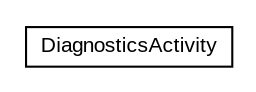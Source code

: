 #!/usr/local/bin/dot
#
# Class diagram 
# Generated by UMLGraph version R5_6-24-gf6e263 (http://www.umlgraph.org/)
#

digraph G {
	edge [fontname="arial",fontsize=10,labelfontname="arial",labelfontsize=10];
	node [fontname="arial",fontsize=10,shape=plaintext];
	nodesep=0.25;
	ranksep=0.5;
	// org.osmdroid.diag.DiagnosticsActivity
	c8069 [label=<<table title="org.osmdroid.diag.DiagnosticsActivity" border="0" cellborder="1" cellspacing="0" cellpadding="2" port="p" href="./DiagnosticsActivity.html">
		<tr><td><table border="0" cellspacing="0" cellpadding="1">
<tr><td align="center" balign="center"> DiagnosticsActivity </td></tr>
		</table></td></tr>
		</table>>, URL="./DiagnosticsActivity.html", fontname="arial", fontcolor="black", fontsize=10.0];
}

